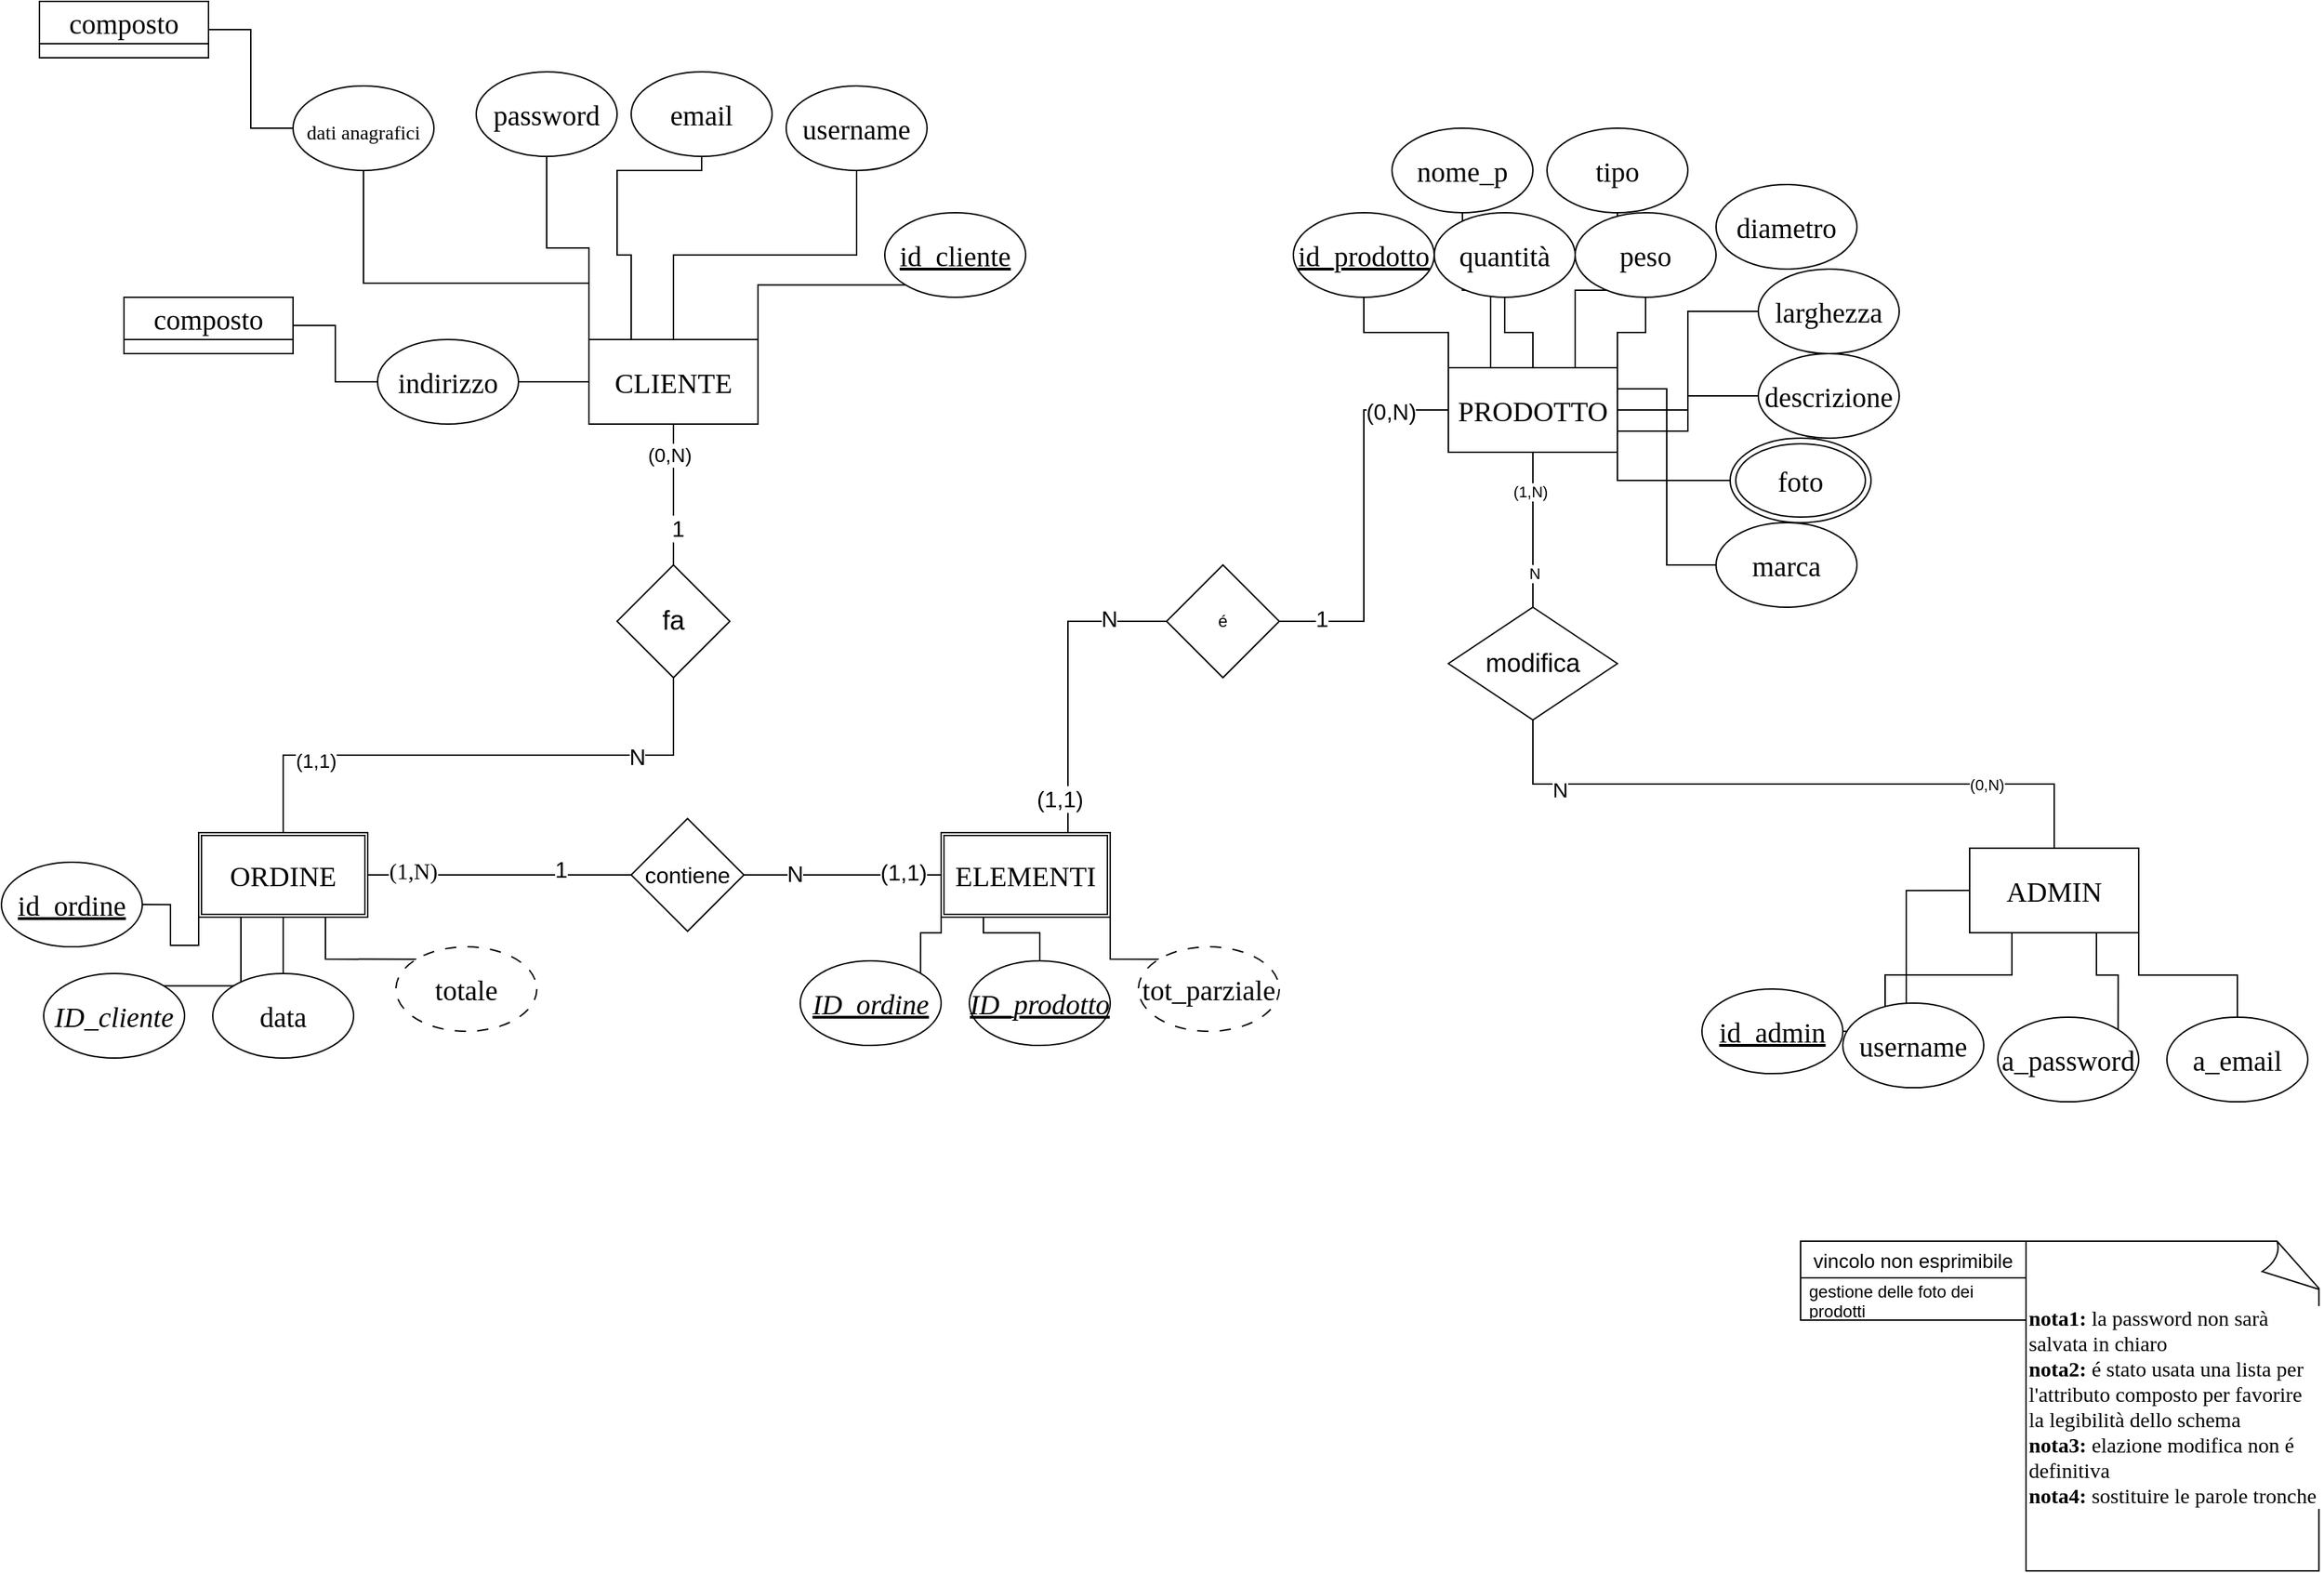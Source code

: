 <mxfile version="24.7.17">
  <diagram name="Pagina-1" id="NRdabR6jRzv1i__fMUOv">
    <mxGraphModel dx="2327" dy="1024" grid="1" gridSize="10" guides="1" tooltips="1" connect="1" arrows="1" fold="1" page="1" pageScale="1" pageWidth="827" pageHeight="1169" math="0" shadow="0">
      <root>
        <mxCell id="0" />
        <mxCell id="1" parent="0" />
        <mxCell id="-j8Uv2b7K93E1imjDtDR-1" value="vincolo non esprimibile" style="swimlane;fontStyle=0;childLayout=stackLayout;horizontal=1;startSize=26;horizontalStack=0;resizeParent=1;resizeParentMax=0;resizeLast=0;collapsible=1;marginBottom=0;align=center;fontSize=14;" parent="1" vertex="1">
          <mxGeometry x="450" y="920" width="160" height="56" as="geometry">
            <mxRectangle x="660" y="660" width="180" height="30" as="alternateBounds" />
          </mxGeometry>
        </mxCell>
        <mxCell id="gjxJROLc9OKszj8mcPuR-3" value="gestione delle foto dei prodotti" style="text;strokeColor=none;fillColor=none;align=left;verticalAlign=middle;spacingLeft=4;spacingRight=4;overflow=hidden;points=[[0,0.5],[1,0.5]];portConstraint=eastwest;rotatable=0;whiteSpace=wrap;html=1;" vertex="1" parent="-j8Uv2b7K93E1imjDtDR-1">
          <mxGeometry y="26" width="160" height="30" as="geometry" />
        </mxCell>
        <mxCell id="SjlvnA77EbKESXoycACg-14" style="edgeStyle=orthogonalEdgeStyle;rounded=0;orthogonalLoop=1;jettySize=auto;html=1;exitX=0;exitY=0.5;exitDx=0;exitDy=0;entryX=1;entryY=0.5;entryDx=0;entryDy=0;fontFamily=Times New Roman;fontSize=20;fontColor=default;endArrow=none;endFill=0;" parent="1" source="SjlvnA77EbKESXoycACg-2" target="SjlvnA77EbKESXoycACg-6" edge="1">
          <mxGeometry relative="1" as="geometry" />
        </mxCell>
        <mxCell id="SjlvnA77EbKESXoycACg-30" style="edgeStyle=orthogonalEdgeStyle;shape=connector;rounded=0;orthogonalLoop=1;jettySize=auto;html=1;exitX=0;exitY=0.25;exitDx=0;exitDy=0;entryX=0.5;entryY=1;entryDx=0;entryDy=0;strokeColor=default;align=center;verticalAlign=middle;fontFamily=Times New Roman;fontSize=20;fontColor=default;labelBackgroundColor=default;endArrow=none;endFill=0;" parent="1" source="SjlvnA77EbKESXoycACg-2" target="SjlvnA77EbKESXoycACg-28" edge="1">
          <mxGeometry relative="1" as="geometry">
            <Array as="points">
              <mxPoint x="-410" y="240" />
              <mxPoint x="-570" y="240" />
            </Array>
          </mxGeometry>
        </mxCell>
        <mxCell id="SjlvnA77EbKESXoycACg-2" value="CLIENTE" style="rounded=0;whiteSpace=wrap;html=1;fontFamily=Times New Roman;fontSize=20;" parent="1" vertex="1">
          <mxGeometry x="-410" y="280" width="120" height="60" as="geometry" />
        </mxCell>
        <mxCell id="SjlvnA77EbKESXoycACg-29" style="edgeStyle=orthogonalEdgeStyle;shape=connector;rounded=0;orthogonalLoop=1;jettySize=auto;html=1;exitX=0.5;exitY=1;exitDx=0;exitDy=0;entryX=0;entryY=0;entryDx=0;entryDy=0;strokeColor=default;align=center;verticalAlign=middle;fontFamily=Times New Roman;fontSize=20;fontColor=default;labelBackgroundColor=default;endArrow=none;endFill=0;" parent="1" source="SjlvnA77EbKESXoycACg-3" target="SjlvnA77EbKESXoycACg-2" edge="1">
          <mxGeometry relative="1" as="geometry" />
        </mxCell>
        <mxCell id="SjlvnA77EbKESXoycACg-3" value="password" style="ellipse;whiteSpace=wrap;html=1;fontSize=20;fontFamily=Times New Roman;" parent="1" vertex="1">
          <mxGeometry x="-490" y="90" width="100" height="60" as="geometry" />
        </mxCell>
        <mxCell id="SjlvnA77EbKESXoycACg-18" style="edgeStyle=orthogonalEdgeStyle;shape=connector;rounded=0;orthogonalLoop=1;jettySize=auto;html=1;exitX=0;exitY=1;exitDx=0;exitDy=0;entryX=1;entryY=0;entryDx=0;entryDy=0;strokeColor=default;align=center;verticalAlign=middle;fontFamily=Times New Roman;fontSize=20;fontColor=default;labelBackgroundColor=default;endArrow=none;endFill=0;" parent="1" source="SjlvnA77EbKESXoycACg-5" target="SjlvnA77EbKESXoycACg-2" edge="1">
          <mxGeometry relative="1" as="geometry" />
        </mxCell>
        <mxCell id="SjlvnA77EbKESXoycACg-5" value="id_cliente" style="ellipse;whiteSpace=wrap;html=1;fontSize=20;fontFamily=Times New Roman;fontStyle=4" parent="1" vertex="1">
          <mxGeometry x="-200" y="190" width="100" height="60" as="geometry" />
        </mxCell>
        <mxCell id="SjlvnA77EbKESXoycACg-13" style="edgeStyle=orthogonalEdgeStyle;rounded=0;orthogonalLoop=1;jettySize=auto;html=1;exitX=0;exitY=0.5;exitDx=0;exitDy=0;entryX=1;entryY=0.5;entryDx=0;entryDy=0;fontFamily=Times New Roman;fontSize=20;fontColor=default;endArrow=none;endFill=0;" parent="1" source="SjlvnA77EbKESXoycACg-6" target="SjlvnA77EbKESXoycACg-9" edge="1">
          <mxGeometry relative="1" as="geometry" />
        </mxCell>
        <mxCell id="SjlvnA77EbKESXoycACg-6" value="indirizzo" style="ellipse;whiteSpace=wrap;html=1;fontSize=20;fontFamily=Times New Roman;" parent="1" vertex="1">
          <mxGeometry x="-560" y="280" width="100" height="60" as="geometry" />
        </mxCell>
        <mxCell id="SjlvnA77EbKESXoycACg-16" style="edgeStyle=orthogonalEdgeStyle;shape=connector;rounded=0;orthogonalLoop=1;jettySize=auto;html=1;exitX=0.5;exitY=1;exitDx=0;exitDy=0;entryX=0.25;entryY=0;entryDx=0;entryDy=0;strokeColor=default;align=center;verticalAlign=middle;fontFamily=Times New Roman;fontSize=20;fontColor=default;labelBackgroundColor=default;endArrow=none;endFill=0;" parent="1" source="SjlvnA77EbKESXoycACg-7" target="SjlvnA77EbKESXoycACg-2" edge="1">
          <mxGeometry relative="1" as="geometry">
            <Array as="points">
              <mxPoint x="-390" y="160" />
              <mxPoint x="-390" y="220" />
              <mxPoint x="-380" y="220" />
            </Array>
          </mxGeometry>
        </mxCell>
        <mxCell id="SjlvnA77EbKESXoycACg-7" value="email" style="ellipse;whiteSpace=wrap;html=1;fontSize=20;fontFamily=Times New Roman;" parent="1" vertex="1">
          <mxGeometry x="-380" y="90" width="100" height="60" as="geometry" />
        </mxCell>
        <mxCell id="SjlvnA77EbKESXoycACg-17" style="edgeStyle=orthogonalEdgeStyle;shape=connector;rounded=0;orthogonalLoop=1;jettySize=auto;html=1;exitX=0.5;exitY=1;exitDx=0;exitDy=0;entryX=0.5;entryY=0;entryDx=0;entryDy=0;strokeColor=default;align=center;verticalAlign=middle;fontFamily=Times New Roman;fontSize=20;fontColor=default;labelBackgroundColor=default;endArrow=none;endFill=0;" parent="1" source="SjlvnA77EbKESXoycACg-8" target="SjlvnA77EbKESXoycACg-2" edge="1">
          <mxGeometry relative="1" as="geometry" />
        </mxCell>
        <mxCell id="SjlvnA77EbKESXoycACg-8" value="username" style="ellipse;whiteSpace=wrap;html=1;fontSize=20;fontFamily=Times New Roman;" parent="1" vertex="1">
          <mxGeometry x="-270" y="100" width="100" height="60" as="geometry" />
        </mxCell>
        <mxCell id="SjlvnA77EbKESXoycACg-9" value="composto" style="swimlane;fontStyle=0;childLayout=stackLayout;horizontal=1;startSize=30;horizontalStack=0;resizeParent=1;resizeParentMax=0;resizeLast=0;collapsible=1;marginBottom=0;whiteSpace=wrap;html=1;strokeColor=default;align=center;verticalAlign=middle;fontFamily=Times New Roman;fontSize=20;fontColor=default;fillColor=default;" parent="1" vertex="1" collapsed="1">
          <mxGeometry x="-740" y="250" width="120" height="40" as="geometry">
            <mxRectangle x="-250" y="280" width="140" height="210" as="alternateBounds" />
          </mxGeometry>
        </mxCell>
        <mxCell id="SjlvnA77EbKESXoycACg-10" value="civico" style="text;strokeColor=none;fillColor=none;align=left;verticalAlign=middle;spacingLeft=4;spacingRight=4;overflow=hidden;points=[[0,0.5],[1,0.5]];portConstraint=eastwest;rotatable=0;whiteSpace=wrap;html=1;fontFamily=Times New Roman;fontSize=20;fontColor=default;" parent="SjlvnA77EbKESXoycACg-9" vertex="1">
          <mxGeometry y="30" width="140" height="30" as="geometry" />
        </mxCell>
        <mxCell id="SjlvnA77EbKESXoycACg-11" value="via" style="text;strokeColor=none;fillColor=none;align=left;verticalAlign=middle;spacingLeft=4;spacingRight=4;overflow=hidden;points=[[0,0.5],[1,0.5]];portConstraint=eastwest;rotatable=0;whiteSpace=wrap;html=1;fontFamily=Times New Roman;fontSize=20;fontColor=default;" parent="SjlvnA77EbKESXoycACg-9" vertex="1">
          <mxGeometry y="60" width="140" height="30" as="geometry" />
        </mxCell>
        <mxCell id="SjlvnA77EbKESXoycACg-12" value="città" style="text;strokeColor=none;fillColor=none;align=left;verticalAlign=middle;spacingLeft=4;spacingRight=4;overflow=hidden;points=[[0,0.5],[1,0.5]];portConstraint=eastwest;rotatable=0;whiteSpace=wrap;html=1;fontFamily=Times New Roman;fontSize=20;fontColor=default;" parent="SjlvnA77EbKESXoycACg-9" vertex="1">
          <mxGeometry y="90" width="140" height="30" as="geometry" />
        </mxCell>
        <mxCell id="SjlvnA77EbKESXoycACg-21" value="provoncia" style="text;strokeColor=none;fillColor=none;align=left;verticalAlign=middle;spacingLeft=4;spacingRight=4;overflow=hidden;points=[[0,0.5],[1,0.5]];portConstraint=eastwest;rotatable=0;whiteSpace=wrap;html=1;fontFamily=Times New Roman;fontSize=20;fontColor=default;labelBackgroundColor=default;" parent="SjlvnA77EbKESXoycACg-9" vertex="1">
          <mxGeometry y="120" width="140" height="30" as="geometry" />
        </mxCell>
        <mxCell id="SjlvnA77EbKESXoycACg-24" value="nazione" style="text;strokeColor=none;fillColor=none;align=left;verticalAlign=middle;spacingLeft=4;spacingRight=4;overflow=hidden;points=[[0,0.5],[1,0.5]];portConstraint=eastwest;rotatable=0;whiteSpace=wrap;html=1;fontFamily=Times New Roman;fontSize=20;fontColor=default;labelBackgroundColor=default;" parent="SjlvnA77EbKESXoycACg-9" vertex="1">
          <mxGeometry y="150" width="140" height="30" as="geometry" />
        </mxCell>
        <mxCell id="SjlvnA77EbKESXoycACg-25" value="cap" style="text;strokeColor=none;fillColor=none;align=left;verticalAlign=middle;spacingLeft=4;spacingRight=4;overflow=hidden;points=[[0,0.5],[1,0.5]];portConstraint=eastwest;rotatable=0;whiteSpace=wrap;html=1;fontFamily=Times New Roman;fontSize=20;fontColor=default;labelBackgroundColor=default;" parent="SjlvnA77EbKESXoycACg-9" vertex="1">
          <mxGeometry y="180" width="140" height="30" as="geometry" />
        </mxCell>
        <mxCell id="SjlvnA77EbKESXoycACg-19" value="&lt;b&gt;nota1: &lt;/b&gt;la password non sarà salvata in chiaro&lt;div&gt;&lt;b&gt;nota2:&lt;/b&gt;&amp;nbsp;é stato usata una lista per l&#39;attributo composto per favorire la legibilità dello schema&lt;/div&gt;&lt;div&gt;&lt;b&gt;nota3:&lt;/b&gt;&amp;nbsp;elazione modifica non é definitiva&lt;/div&gt;&lt;div&gt;&lt;b&gt;nota4:&lt;/b&gt;&amp;nbsp;sostituire le parole tronche&lt;/div&gt;" style="whiteSpace=wrap;html=1;shape=mxgraph.basic.document;strokeColor=default;align=left;verticalAlign=middle;fontFamily=Times New Roman;fontSize=15;fontColor=default;labelBackgroundColor=default;fillColor=default;" parent="1" vertex="1">
          <mxGeometry x="610" y="920" width="210" height="234" as="geometry" />
        </mxCell>
        <mxCell id="SjlvnA77EbKESXoycACg-35" style="edgeStyle=orthogonalEdgeStyle;shape=connector;rounded=0;orthogonalLoop=1;jettySize=auto;html=1;exitX=0;exitY=0.5;exitDx=0;exitDy=0;entryX=1;entryY=0.5;entryDx=0;entryDy=0;strokeColor=default;align=center;verticalAlign=middle;fontFamily=Times New Roman;fontSize=20;fontColor=default;labelBackgroundColor=default;endArrow=none;endFill=0;" parent="1" source="SjlvnA77EbKESXoycACg-28" target="SjlvnA77EbKESXoycACg-31" edge="1">
          <mxGeometry relative="1" as="geometry" />
        </mxCell>
        <mxCell id="SjlvnA77EbKESXoycACg-28" value="&lt;font style=&quot;font-size: 14px;&quot;&gt;dati anagrafici&lt;/font&gt;" style="ellipse;whiteSpace=wrap;html=1;strokeColor=default;align=center;verticalAlign=middle;fontFamily=Times New Roman;fontSize=20;fontColor=default;labelBackgroundColor=default;fillColor=default;" parent="1" vertex="1">
          <mxGeometry x="-620" y="100" width="100" height="60" as="geometry" />
        </mxCell>
        <mxCell id="SjlvnA77EbKESXoycACg-31" value="composto" style="swimlane;fontStyle=0;childLayout=stackLayout;horizontal=1;startSize=30;horizontalStack=0;resizeParent=1;resizeParentMax=0;resizeLast=0;collapsible=1;marginBottom=0;whiteSpace=wrap;html=1;strokeColor=default;align=center;verticalAlign=middle;fontFamily=Times New Roman;fontSize=20;fontColor=default;labelBackgroundColor=default;fillColor=default;" parent="1" vertex="1" collapsed="1">
          <mxGeometry x="-800" y="40" width="120" height="40" as="geometry">
            <mxRectangle x="-310" y="70" width="140" height="120" as="alternateBounds" />
          </mxGeometry>
        </mxCell>
        <mxCell id="SjlvnA77EbKESXoycACg-32" value="nome" style="text;strokeColor=none;fillColor=none;align=left;verticalAlign=middle;spacingLeft=4;spacingRight=4;overflow=hidden;points=[[0,0.5],[1,0.5]];portConstraint=eastwest;rotatable=0;whiteSpace=wrap;html=1;fontFamily=Times New Roman;fontSize=20;fontColor=default;labelBackgroundColor=default;" parent="SjlvnA77EbKESXoycACg-31" vertex="1">
          <mxGeometry y="30" width="140" height="30" as="geometry" />
        </mxCell>
        <mxCell id="SjlvnA77EbKESXoycACg-33" value="cognome" style="text;strokeColor=none;fillColor=none;align=left;verticalAlign=middle;spacingLeft=4;spacingRight=4;overflow=hidden;points=[[0,0.5],[1,0.5]];portConstraint=eastwest;rotatable=0;whiteSpace=wrap;html=1;fontFamily=Times New Roman;fontSize=20;fontColor=default;labelBackgroundColor=default;" parent="SjlvnA77EbKESXoycACg-31" vertex="1">
          <mxGeometry y="60" width="140" height="30" as="geometry" />
        </mxCell>
        <mxCell id="SjlvnA77EbKESXoycACg-34" value="data di nascita" style="text;strokeColor=none;fillColor=none;align=left;verticalAlign=middle;spacingLeft=4;spacingRight=4;overflow=hidden;points=[[0,0.5],[1,0.5]];portConstraint=eastwest;rotatable=0;whiteSpace=wrap;html=1;fontFamily=Times New Roman;fontSize=20;fontColor=default;labelBackgroundColor=default;" parent="SjlvnA77EbKESXoycACg-31" vertex="1">
          <mxGeometry y="90" width="140" height="30" as="geometry" />
        </mxCell>
        <mxCell id="SjlvnA77EbKESXoycACg-36" value="ADMIN" style="rounded=0;whiteSpace=wrap;html=1;strokeColor=default;align=center;verticalAlign=middle;fontFamily=Times New Roman;fontSize=20;fontColor=default;labelBackgroundColor=default;fillColor=default;" parent="1" vertex="1">
          <mxGeometry x="570" y="641.05" width="120" height="60" as="geometry" />
        </mxCell>
        <mxCell id="SjlvnA77EbKESXoycACg-41" style="edgeStyle=orthogonalEdgeStyle;shape=connector;rounded=0;orthogonalLoop=1;jettySize=auto;html=1;exitX=0.5;exitY=0;exitDx=0;exitDy=0;entryX=1;entryY=1;entryDx=0;entryDy=0;strokeColor=default;align=center;verticalAlign=middle;fontFamily=Times New Roman;fontSize=20;fontColor=default;labelBackgroundColor=default;endArrow=none;endFill=0;" parent="1" source="SjlvnA77EbKESXoycACg-37" target="SjlvnA77EbKESXoycACg-36" edge="1">
          <mxGeometry relative="1" as="geometry" />
        </mxCell>
        <mxCell id="SjlvnA77EbKESXoycACg-37" value="a_email" style="ellipse;whiteSpace=wrap;html=1;fontSize=20;fontFamily=Times New Roman;" parent="1" vertex="1">
          <mxGeometry x="710" y="761.05" width="100" height="60" as="geometry" />
        </mxCell>
        <mxCell id="SjlvnA77EbKESXoycACg-42" style="edgeStyle=orthogonalEdgeStyle;shape=connector;rounded=0;orthogonalLoop=1;jettySize=auto;html=1;exitX=1;exitY=0;exitDx=0;exitDy=0;entryX=0.75;entryY=1;entryDx=0;entryDy=0;strokeColor=default;align=center;verticalAlign=middle;fontFamily=Times New Roman;fontSize=20;fontColor=default;labelBackgroundColor=default;endArrow=none;endFill=0;" parent="1" source="SjlvnA77EbKESXoycACg-38" target="SjlvnA77EbKESXoycACg-36" edge="1">
          <mxGeometry relative="1" as="geometry" />
        </mxCell>
        <mxCell id="SjlvnA77EbKESXoycACg-38" value="a_password" style="ellipse;whiteSpace=wrap;html=1;fontSize=20;fontFamily=Times New Roman;" parent="1" vertex="1">
          <mxGeometry x="590" y="761.05" width="100" height="60" as="geometry" />
        </mxCell>
        <mxCell id="SjlvnA77EbKESXoycACg-44" style="edgeStyle=orthogonalEdgeStyle;shape=connector;rounded=0;orthogonalLoop=1;jettySize=auto;html=1;exitX=1;exitY=0.5;exitDx=0;exitDy=0;entryX=0.25;entryY=1;entryDx=0;entryDy=0;strokeColor=default;align=center;verticalAlign=middle;fontFamily=Times New Roman;fontSize=20;fontColor=default;labelBackgroundColor=default;endArrow=none;endFill=0;" parent="1" source="SjlvnA77EbKESXoycACg-39" target="SjlvnA77EbKESXoycACg-36" edge="1">
          <mxGeometry relative="1" as="geometry">
            <Array as="points">
              <mxPoint x="510" y="731.05" />
              <mxPoint x="600" y="731.05" />
            </Array>
          </mxGeometry>
        </mxCell>
        <mxCell id="SjlvnA77EbKESXoycACg-45" style="edgeStyle=orthogonalEdgeStyle;shape=connector;rounded=0;orthogonalLoop=1;jettySize=auto;html=1;exitX=1;exitY=0.5;exitDx=0;exitDy=0;entryX=0;entryY=0.5;entryDx=0;entryDy=0;strokeColor=default;align=center;verticalAlign=middle;fontFamily=Times New Roman;fontSize=20;fontColor=default;labelBackgroundColor=default;endArrow=none;endFill=0;" parent="1" source="SjlvnA77EbKESXoycACg-40" target="SjlvnA77EbKESXoycACg-36" edge="1">
          <mxGeometry relative="1" as="geometry" />
        </mxCell>
        <mxCell id="SjlvnA77EbKESXoycACg-40" value="&lt;u&gt;id_admin&lt;/u&gt;" style="ellipse;whiteSpace=wrap;html=1;fontSize=20;fontFamily=Times New Roman;" parent="1" vertex="1">
          <mxGeometry x="380" y="741.05" width="100" height="60" as="geometry" />
        </mxCell>
        <mxCell id="SjlvnA77EbKESXoycACg-46" value="PRODOTTO" style="rounded=0;whiteSpace=wrap;html=1;strokeColor=default;align=center;verticalAlign=middle;fontFamily=Times New Roman;fontSize=20;fontColor=default;labelBackgroundColor=default;fillColor=default;" parent="1" vertex="1">
          <mxGeometry x="200" y="300" width="120" height="60" as="geometry" />
        </mxCell>
        <mxCell id="SjlvnA77EbKESXoycACg-63" style="edgeStyle=orthogonalEdgeStyle;shape=connector;rounded=0;orthogonalLoop=1;jettySize=auto;html=1;exitX=0.5;exitY=1;exitDx=0;exitDy=0;entryX=0.5;entryY=0;entryDx=0;entryDy=0;strokeColor=default;align=center;verticalAlign=middle;fontFamily=Times New Roman;fontSize=20;fontColor=default;labelBackgroundColor=default;endArrow=none;endFill=0;" parent="1" source="SjlvnA77EbKESXoycACg-47" target="SjlvnA77EbKESXoycACg-46" edge="1">
          <mxGeometry relative="1" as="geometry" />
        </mxCell>
        <mxCell id="SjlvnA77EbKESXoycACg-61" style="edgeStyle=orthogonalEdgeStyle;shape=connector;rounded=0;orthogonalLoop=1;jettySize=auto;html=1;exitX=0.5;exitY=1;exitDx=0;exitDy=0;entryX=1;entryY=0;entryDx=0;entryDy=0;strokeColor=default;align=center;verticalAlign=middle;fontFamily=Times New Roman;fontSize=20;fontColor=default;labelBackgroundColor=default;endArrow=none;endFill=0;" parent="1" source="SjlvnA77EbKESXoycACg-48" target="SjlvnA77EbKESXoycACg-46" edge="1">
          <mxGeometry relative="1" as="geometry" />
        </mxCell>
        <mxCell id="SjlvnA77EbKESXoycACg-60" style="edgeStyle=orthogonalEdgeStyle;shape=connector;rounded=0;orthogonalLoop=1;jettySize=auto;html=1;exitX=0;exitY=0.5;exitDx=0;exitDy=0;entryX=1;entryY=0.25;entryDx=0;entryDy=0;strokeColor=default;align=center;verticalAlign=middle;fontFamily=Times New Roman;fontSize=20;fontColor=default;labelBackgroundColor=default;endArrow=none;endFill=0;" parent="1" source="SjlvnA77EbKESXoycACg-49" target="SjlvnA77EbKESXoycACg-46" edge="1">
          <mxGeometry relative="1" as="geometry" />
        </mxCell>
        <mxCell id="SjlvnA77EbKESXoycACg-49" value="marca" style="ellipse;whiteSpace=wrap;html=1;fontSize=20;fontFamily=Times New Roman;" parent="1" vertex="1">
          <mxGeometry x="390" y="410" width="100" height="60" as="geometry" />
        </mxCell>
        <mxCell id="SjlvnA77EbKESXoycACg-57" style="edgeStyle=orthogonalEdgeStyle;shape=connector;rounded=0;orthogonalLoop=1;jettySize=auto;html=1;exitX=0;exitY=0.5;exitDx=0;exitDy=0;entryX=1;entryY=1;entryDx=0;entryDy=0;strokeColor=default;align=center;verticalAlign=middle;fontFamily=Times New Roman;fontSize=20;fontColor=default;labelBackgroundColor=default;endArrow=none;endFill=0;" parent="1" source="0uigxhlXDYKZX2fZEs79-1" target="SjlvnA77EbKESXoycACg-46" edge="1">
          <mxGeometry relative="1" as="geometry">
            <mxPoint x="400" y="380" as="sourcePoint" />
          </mxGeometry>
        </mxCell>
        <mxCell id="SjlvnA77EbKESXoycACg-58" style="edgeStyle=orthogonalEdgeStyle;shape=connector;rounded=0;orthogonalLoop=1;jettySize=auto;html=1;exitX=0;exitY=0.5;exitDx=0;exitDy=0;entryX=1;entryY=0.75;entryDx=0;entryDy=0;strokeColor=default;align=center;verticalAlign=middle;fontFamily=Times New Roman;fontSize=20;fontColor=default;labelBackgroundColor=default;endArrow=none;endFill=0;" parent="1" source="SjlvnA77EbKESXoycACg-51" target="SjlvnA77EbKESXoycACg-46" edge="1">
          <mxGeometry relative="1" as="geometry" />
        </mxCell>
        <mxCell id="SjlvnA77EbKESXoycACg-51" value="descrizione" style="ellipse;whiteSpace=wrap;html=1;fontSize=20;fontFamily=Times New Roman;" parent="1" vertex="1">
          <mxGeometry x="420" y="290" width="100" height="60" as="geometry" />
        </mxCell>
        <mxCell id="SjlvnA77EbKESXoycACg-65" style="edgeStyle=orthogonalEdgeStyle;shape=connector;rounded=0;orthogonalLoop=1;jettySize=auto;html=1;exitX=0.5;exitY=1;exitDx=0;exitDy=0;entryX=0;entryY=0;entryDx=0;entryDy=0;strokeColor=default;align=center;verticalAlign=middle;fontFamily=Times New Roman;fontSize=20;fontColor=default;labelBackgroundColor=default;endArrow=none;endFill=0;" parent="1" source="SjlvnA77EbKESXoycACg-52" target="SjlvnA77EbKESXoycACg-46" edge="1">
          <mxGeometry relative="1" as="geometry" />
        </mxCell>
        <mxCell id="SjlvnA77EbKESXoycACg-52" value="&lt;u&gt;id_prodotto&lt;/u&gt;" style="ellipse;whiteSpace=wrap;html=1;fontSize=20;fontFamily=Times New Roman;" parent="1" vertex="1">
          <mxGeometry x="90" y="190" width="100" height="60" as="geometry" />
        </mxCell>
        <mxCell id="SjlvnA77EbKESXoycACg-53" value="diametro" style="ellipse;whiteSpace=wrap;html=1;fontSize=20;fontFamily=Times New Roman;" parent="1" vertex="1">
          <mxGeometry x="390" y="170" width="100" height="60" as="geometry" />
        </mxCell>
        <mxCell id="SjlvnA77EbKESXoycACg-64" style="edgeStyle=orthogonalEdgeStyle;shape=connector;rounded=0;orthogonalLoop=1;jettySize=auto;html=1;exitX=0.5;exitY=1;exitDx=0;exitDy=0;entryX=0.25;entryY=0;entryDx=0;entryDy=0;strokeColor=default;align=center;verticalAlign=middle;fontFamily=Times New Roman;fontSize=20;fontColor=default;labelBackgroundColor=default;endArrow=none;endFill=0;" parent="1" source="SjlvnA77EbKESXoycACg-54" target="SjlvnA77EbKESXoycACg-46" edge="1">
          <mxGeometry relative="1" as="geometry" />
        </mxCell>
        <mxCell id="SjlvnA77EbKESXoycACg-54" value="nome_p" style="ellipse;whiteSpace=wrap;html=1;fontSize=20;fontFamily=Times New Roman;" parent="1" vertex="1">
          <mxGeometry x="160" y="130" width="100" height="60" as="geometry" />
        </mxCell>
        <mxCell id="SjlvnA77EbKESXoycACg-62" style="edgeStyle=orthogonalEdgeStyle;shape=connector;rounded=0;orthogonalLoop=1;jettySize=auto;html=1;exitX=0.5;exitY=1;exitDx=0;exitDy=0;entryX=0.75;entryY=0;entryDx=0;entryDy=0;strokeColor=default;align=center;verticalAlign=middle;fontFamily=Times New Roman;fontSize=20;fontColor=default;labelBackgroundColor=default;endArrow=none;endFill=0;" parent="1" source="SjlvnA77EbKESXoycACg-55" target="SjlvnA77EbKESXoycACg-46" edge="1">
          <mxGeometry relative="1" as="geometry" />
        </mxCell>
        <mxCell id="SjlvnA77EbKESXoycACg-55" value="tipo" style="ellipse;whiteSpace=wrap;html=1;fontSize=20;fontFamily=Times New Roman;" parent="1" vertex="1">
          <mxGeometry x="270" y="130" width="100" height="60" as="geometry" />
        </mxCell>
        <mxCell id="SjlvnA77EbKESXoycACg-59" style="edgeStyle=orthogonalEdgeStyle;shape=connector;rounded=0;orthogonalLoop=1;jettySize=auto;html=1;exitX=0;exitY=0.5;exitDx=0;exitDy=0;entryX=1;entryY=0.5;entryDx=0;entryDy=0;strokeColor=default;align=center;verticalAlign=middle;fontFamily=Times New Roman;fontSize=20;fontColor=default;labelBackgroundColor=default;endArrow=none;endFill=0;" parent="1" source="SjlvnA77EbKESXoycACg-56" target="SjlvnA77EbKESXoycACg-46" edge="1">
          <mxGeometry relative="1" as="geometry" />
        </mxCell>
        <mxCell id="SjlvnA77EbKESXoycACg-56" value="larghezza" style="ellipse;whiteSpace=wrap;html=1;fontSize=20;fontFamily=Times New Roman;" parent="1" vertex="1">
          <mxGeometry x="420" y="230" width="100" height="60" as="geometry" />
        </mxCell>
        <mxCell id="SjlvnA77EbKESXoycACg-47" value="quantità" style="ellipse;whiteSpace=wrap;html=1;fontSize=20;fontFamily=Times New Roman;" parent="1" vertex="1">
          <mxGeometry x="190" y="190" width="100" height="60" as="geometry" />
        </mxCell>
        <mxCell id="SjlvnA77EbKESXoycACg-48" value="peso" style="ellipse;whiteSpace=wrap;html=1;fontSize=20;fontFamily=Times New Roman;" parent="1" vertex="1">
          <mxGeometry x="290" y="190" width="100" height="60" as="geometry" />
        </mxCell>
        <mxCell id="0uigxhlXDYKZX2fZEs79-1" value="&lt;font face=&quot;Times New Roman&quot; style=&quot;font-size: 20px;&quot;&gt;foto&lt;/font&gt;" style="ellipse;shape=doubleEllipse;whiteSpace=wrap;html=1;" parent="1" vertex="1">
          <mxGeometry x="400" y="350" width="100" height="60" as="geometry" />
        </mxCell>
        <mxCell id="SjlvnA77EbKESXoycACg-39" value="username" style="ellipse;whiteSpace=wrap;html=1;fontSize=20;fontFamily=Times New Roman;" parent="1" vertex="1">
          <mxGeometry x="480" y="751.05" width="100" height="60" as="geometry" />
        </mxCell>
        <mxCell id="0uigxhlXDYKZX2fZEs79-4" style="edgeStyle=orthogonalEdgeStyle;rounded=0;orthogonalLoop=1;jettySize=auto;html=1;exitX=0.5;exitY=0;exitDx=0;exitDy=0;entryX=0.5;entryY=1;entryDx=0;entryDy=0;endArrow=none;endFill=0;" parent="1" source="0uigxhlXDYKZX2fZEs79-3" target="SjlvnA77EbKESXoycACg-46" edge="1">
          <mxGeometry relative="1" as="geometry" />
        </mxCell>
        <mxCell id="0uigxhlXDYKZX2fZEs79-6" value="(1,N)" style="edgeLabel;html=1;align=center;verticalAlign=middle;resizable=0;points=[];" parent="0uigxhlXDYKZX2fZEs79-4" vertex="1" connectable="0">
          <mxGeometry x="0.495" y="2" relative="1" as="geometry">
            <mxPoint as="offset" />
          </mxGeometry>
        </mxCell>
        <mxCell id="0uigxhlXDYKZX2fZEs79-9" value="N" style="edgeLabel;html=1;align=center;verticalAlign=middle;resizable=0;points=[];" parent="0uigxhlXDYKZX2fZEs79-4" vertex="1" connectable="0">
          <mxGeometry x="-0.552" y="-1" relative="1" as="geometry">
            <mxPoint as="offset" />
          </mxGeometry>
        </mxCell>
        <mxCell id="0uigxhlXDYKZX2fZEs79-5" style="edgeStyle=orthogonalEdgeStyle;rounded=0;orthogonalLoop=1;jettySize=auto;html=1;exitX=0.5;exitY=1;exitDx=0;exitDy=0;entryX=0.5;entryY=0;entryDx=0;entryDy=0;endArrow=none;endFill=0;" parent="1" source="0uigxhlXDYKZX2fZEs79-3" target="SjlvnA77EbKESXoycACg-36" edge="1">
          <mxGeometry relative="1" as="geometry" />
        </mxCell>
        <mxCell id="0uigxhlXDYKZX2fZEs79-7" value="(0,N)" style="edgeLabel;html=1;align=center;verticalAlign=middle;resizable=0;points=[];" parent="0uigxhlXDYKZX2fZEs79-5" vertex="1" connectable="0">
          <mxGeometry x="0.591" relative="1" as="geometry">
            <mxPoint as="offset" />
          </mxGeometry>
        </mxCell>
        <mxCell id="0uigxhlXDYKZX2fZEs79-8" value="N" style="edgeLabel;html=1;align=center;verticalAlign=middle;resizable=0;points=[];fontSize=15;" parent="0uigxhlXDYKZX2fZEs79-5" vertex="1" connectable="0">
          <mxGeometry x="-0.722" y="-3" relative="1" as="geometry">
            <mxPoint as="offset" />
          </mxGeometry>
        </mxCell>
        <mxCell id="0uigxhlXDYKZX2fZEs79-3" value="&lt;font style=&quot;font-size: 18px;&quot;&gt;modifica&lt;/font&gt;" style="rhombus;whiteSpace=wrap;html=1;" parent="1" vertex="1">
          <mxGeometry x="200" y="470" width="120" height="80" as="geometry" />
        </mxCell>
        <mxCell id="0uigxhlXDYKZX2fZEs79-12" style="edgeStyle=orthogonalEdgeStyle;rounded=0;orthogonalLoop=1;jettySize=auto;html=1;exitX=0.5;exitY=0;exitDx=0;exitDy=0;entryX=0.5;entryY=1;entryDx=0;entryDy=0;endArrow=none;endFill=0;" parent="1" source="0uigxhlXDYKZX2fZEs79-11" target="SjlvnA77EbKESXoycACg-2" edge="1">
          <mxGeometry relative="1" as="geometry" />
        </mxCell>
        <mxCell id="0uigxhlXDYKZX2fZEs79-16" value="&lt;font style=&quot;font-size: 14px;&quot;&gt;(0,N)&lt;/font&gt;" style="edgeLabel;html=1;align=center;verticalAlign=middle;resizable=0;points=[];fontFamily=Helvetica;fontSize=11;fontColor=default;labelBackgroundColor=default;" parent="0uigxhlXDYKZX2fZEs79-12" vertex="1" connectable="0">
          <mxGeometry x="0.559" y="3" relative="1" as="geometry">
            <mxPoint as="offset" />
          </mxGeometry>
        </mxCell>
        <mxCell id="0uigxhlXDYKZX2fZEs79-18" value="&lt;font style=&quot;font-size: 16px;&quot;&gt;1&lt;/font&gt;" style="edgeLabel;html=1;align=center;verticalAlign=middle;resizable=0;points=[];fontFamily=Helvetica;fontSize=11;fontColor=default;labelBackgroundColor=default;" parent="0uigxhlXDYKZX2fZEs79-12" vertex="1" connectable="0">
          <mxGeometry x="-0.477" y="-3" relative="1" as="geometry">
            <mxPoint as="offset" />
          </mxGeometry>
        </mxCell>
        <mxCell id="0uigxhlXDYKZX2fZEs79-11" value="&lt;font style=&quot;font-size: 19px;&quot;&gt;fa&lt;/font&gt;" style="rhombus;whiteSpace=wrap;html=1;" parent="1" vertex="1">
          <mxGeometry x="-390" y="440" width="80" height="80" as="geometry" />
        </mxCell>
        <mxCell id="0uigxhlXDYKZX2fZEs79-15" style="edgeStyle=orthogonalEdgeStyle;shape=connector;rounded=0;orthogonalLoop=1;jettySize=auto;html=1;exitX=0.5;exitY=0;exitDx=0;exitDy=0;entryX=0.5;entryY=1;entryDx=0;entryDy=0;strokeColor=default;align=center;verticalAlign=middle;fontFamily=Helvetica;fontSize=11;fontColor=default;labelBackgroundColor=default;endArrow=none;endFill=0;" parent="1" source="0uigxhlXDYKZX2fZEs79-14" target="0uigxhlXDYKZX2fZEs79-11" edge="1">
          <mxGeometry relative="1" as="geometry" />
        </mxCell>
        <mxCell id="0uigxhlXDYKZX2fZEs79-17" value="&lt;font style=&quot;font-size: 14px;&quot;&gt;(1,1)&lt;/font&gt;" style="edgeLabel;html=1;align=center;verticalAlign=middle;resizable=0;points=[];fontFamily=Helvetica;fontSize=11;fontColor=default;labelBackgroundColor=default;" parent="0uigxhlXDYKZX2fZEs79-15" vertex="1" connectable="0">
          <mxGeometry x="-0.599" y="-4" relative="1" as="geometry">
            <mxPoint as="offset" />
          </mxGeometry>
        </mxCell>
        <mxCell id="0uigxhlXDYKZX2fZEs79-19" value="&lt;span style=&quot;font-size: 16px;&quot;&gt;N&lt;/span&gt;" style="edgeLabel;html=1;align=center;verticalAlign=middle;resizable=0;points=[];fontFamily=Helvetica;fontSize=11;fontColor=default;labelBackgroundColor=default;" parent="0uigxhlXDYKZX2fZEs79-15" vertex="1" connectable="0">
          <mxGeometry x="0.58" y="-1" relative="1" as="geometry">
            <mxPoint as="offset" />
          </mxGeometry>
        </mxCell>
        <mxCell id="0uigxhlXDYKZX2fZEs79-14" value="ORDINE" style="shape=ext;double=1;rounded=0;whiteSpace=wrap;html=1;fontFamily=Times New Roman;fontSize=20;fontColor=default;labelBackgroundColor=default;" parent="1" vertex="1">
          <mxGeometry x="-687" y="630" width="120" height="60" as="geometry" />
        </mxCell>
        <mxCell id="0uigxhlXDYKZX2fZEs79-26" style="edgeStyle=orthogonalEdgeStyle;shape=connector;rounded=0;orthogonalLoop=1;jettySize=auto;html=1;exitX=1;exitY=0.5;exitDx=0;exitDy=0;entryX=0;entryY=1;entryDx=0;entryDy=0;strokeColor=default;align=center;verticalAlign=middle;fontFamily=Helvetica;fontSize=11;fontColor=default;labelBackgroundColor=default;endArrow=none;endFill=0;" parent="1" source="0uigxhlXDYKZX2fZEs79-20" target="0uigxhlXDYKZX2fZEs79-14" edge="1">
          <mxGeometry relative="1" as="geometry" />
        </mxCell>
        <mxCell id="0uigxhlXDYKZX2fZEs79-20" value="id_ordine" style="ellipse;whiteSpace=wrap;html=1;fontSize=20;fontFamily=Times New Roman;fontStyle=4" parent="1" vertex="1">
          <mxGeometry x="-827" y="651.05" width="100" height="60" as="geometry" />
        </mxCell>
        <mxCell id="0uigxhlXDYKZX2fZEs79-25" style="edgeStyle=orthogonalEdgeStyle;shape=connector;rounded=0;orthogonalLoop=1;jettySize=auto;html=1;exitX=1;exitY=0;exitDx=0;exitDy=0;entryX=0.25;entryY=1;entryDx=0;entryDy=0;strokeColor=default;align=center;verticalAlign=middle;fontFamily=Helvetica;fontSize=11;fontColor=default;labelBackgroundColor=default;endArrow=none;endFill=0;" parent="1" source="0uigxhlXDYKZX2fZEs79-21" target="0uigxhlXDYKZX2fZEs79-14" edge="1">
          <mxGeometry relative="1" as="geometry" />
        </mxCell>
        <mxCell id="0uigxhlXDYKZX2fZEs79-21" value="&lt;i&gt;ID_cliente&lt;/i&gt;" style="ellipse;whiteSpace=wrap;html=1;fontSize=20;fontFamily=Times New Roman;" parent="1" vertex="1">
          <mxGeometry x="-797" y="730" width="100" height="60" as="geometry" />
        </mxCell>
        <mxCell id="0uigxhlXDYKZX2fZEs79-24" style="edgeStyle=orthogonalEdgeStyle;shape=connector;rounded=0;orthogonalLoop=1;jettySize=auto;html=1;exitX=0.5;exitY=0;exitDx=0;exitDy=0;entryX=0.5;entryY=1;entryDx=0;entryDy=0;strokeColor=default;align=center;verticalAlign=middle;fontFamily=Helvetica;fontSize=11;fontColor=default;labelBackgroundColor=default;endArrow=none;endFill=0;" parent="1" source="0uigxhlXDYKZX2fZEs79-22" target="0uigxhlXDYKZX2fZEs79-14" edge="1">
          <mxGeometry relative="1" as="geometry" />
        </mxCell>
        <mxCell id="0uigxhlXDYKZX2fZEs79-22" value="data" style="ellipse;whiteSpace=wrap;html=1;fontSize=20;fontFamily=Times New Roman;" parent="1" vertex="1">
          <mxGeometry x="-677" y="730" width="100" height="60" as="geometry" />
        </mxCell>
        <mxCell id="0uigxhlXDYKZX2fZEs79-27" style="edgeStyle=orthogonalEdgeStyle;shape=connector;rounded=0;orthogonalLoop=1;jettySize=auto;html=1;exitX=0;exitY=0;exitDx=0;exitDy=0;entryX=0.75;entryY=1;entryDx=0;entryDy=0;strokeColor=default;align=center;verticalAlign=middle;fontFamily=Helvetica;fontSize=11;fontColor=default;labelBackgroundColor=default;endArrow=none;endFill=0;" parent="1" source="0uigxhlXDYKZX2fZEs79-23" target="0uigxhlXDYKZX2fZEs79-14" edge="1">
          <mxGeometry relative="1" as="geometry" />
        </mxCell>
        <mxCell id="0uigxhlXDYKZX2fZEs79-23" value="totale" style="ellipse;whiteSpace=wrap;html=1;fontSize=20;fontFamily=Times New Roman;dashed=1;dashPattern=8 8;" parent="1" vertex="1">
          <mxGeometry x="-547" y="711.05" width="100" height="60" as="geometry" />
        </mxCell>
        <mxCell id="ErvmEHrbimVohfqIZDGu-5" style="edgeStyle=orthogonalEdgeStyle;rounded=0;orthogonalLoop=1;jettySize=auto;html=1;exitX=0;exitY=0.5;exitDx=0;exitDy=0;endArrow=none;endFill=0;entryX=1;entryY=0.5;entryDx=0;entryDy=0;" parent="1" source="0uigxhlXDYKZX2fZEs79-28" target="0uigxhlXDYKZX2fZEs79-14" edge="1">
          <mxGeometry relative="1" as="geometry">
            <mxPoint x="-490" y="650.0" as="targetPoint" />
          </mxGeometry>
        </mxCell>
        <mxCell id="ErvmEHrbimVohfqIZDGu-14" value="&lt;font face=&quot;Times New Roman&quot; style=&quot;font-size: 16px;&quot;&gt;(1,N)&lt;/font&gt;" style="edgeLabel;html=1;align=center;verticalAlign=middle;resizable=0;points=[];" parent="ErvmEHrbimVohfqIZDGu-5" vertex="1" connectable="0">
          <mxGeometry x="0.657" y="-3" relative="1" as="geometry">
            <mxPoint as="offset" />
          </mxGeometry>
        </mxCell>
        <mxCell id="ErvmEHrbimVohfqIZDGu-17" value="&lt;font style=&quot;font-size: 16px;&quot;&gt;1&lt;/font&gt;" style="edgeLabel;html=1;align=center;verticalAlign=middle;resizable=0;points=[];fontFamily=Helvetica;fontSize=11;fontColor=default;labelBackgroundColor=default;" parent="ErvmEHrbimVohfqIZDGu-5" vertex="1" connectable="0">
          <mxGeometry x="-0.463" y="-4" relative="1" as="geometry">
            <mxPoint as="offset" />
          </mxGeometry>
        </mxCell>
        <mxCell id="0uigxhlXDYKZX2fZEs79-28" value="&lt;font style=&quot;font-size: 16px;&quot;&gt;contiene&lt;/font&gt;" style="rhombus;whiteSpace=wrap;html=1;" parent="1" vertex="1">
          <mxGeometry x="-380" y="620" width="80" height="80" as="geometry" />
        </mxCell>
        <mxCell id="ErvmEHrbimVohfqIZDGu-4" style="edgeStyle=orthogonalEdgeStyle;rounded=0;orthogonalLoop=1;jettySize=auto;html=1;exitX=1;exitY=0.5;exitDx=0;exitDy=0;entryX=0;entryY=0.5;entryDx=0;entryDy=0;endArrow=none;endFill=0;fontSize=16;" parent="1" source="0uigxhlXDYKZX2fZEs79-29" target="SjlvnA77EbKESXoycACg-46" edge="1">
          <mxGeometry relative="1" as="geometry" />
        </mxCell>
        <mxCell id="ErvmEHrbimVohfqIZDGu-20" value="&lt;font style=&quot;font-size: 16px;&quot;&gt;(0,N)&lt;/font&gt;" style="edgeLabel;html=1;align=center;verticalAlign=middle;resizable=0;points=[];fontFamily=Helvetica;fontSize=11;fontColor=default;labelBackgroundColor=default;" parent="ErvmEHrbimVohfqIZDGu-4" vertex="1" connectable="0">
          <mxGeometry x="0.694" y="-1" relative="1" as="geometry">
            <mxPoint as="offset" />
          </mxGeometry>
        </mxCell>
        <mxCell id="ErvmEHrbimVohfqIZDGu-21" value="&lt;font style=&quot;font-size: 16px;&quot;&gt;1&lt;/font&gt;" style="edgeLabel;html=1;align=center;verticalAlign=middle;resizable=0;points=[];fontFamily=Helvetica;fontSize=11;fontColor=default;labelBackgroundColor=default;" parent="ErvmEHrbimVohfqIZDGu-4" vertex="1" connectable="0">
          <mxGeometry x="-0.781" y="2" relative="1" as="geometry">
            <mxPoint as="offset" />
          </mxGeometry>
        </mxCell>
        <mxCell id="0uigxhlXDYKZX2fZEs79-29" value="é" style="rhombus;whiteSpace=wrap;html=1;" parent="1" vertex="1">
          <mxGeometry y="440" width="80" height="80" as="geometry" />
        </mxCell>
        <mxCell id="ErvmEHrbimVohfqIZDGu-3" style="edgeStyle=orthogonalEdgeStyle;rounded=0;orthogonalLoop=1;jettySize=auto;html=1;exitX=0.75;exitY=0;exitDx=0;exitDy=0;entryX=0;entryY=0.5;entryDx=0;entryDy=0;endArrow=none;endFill=0;fontSize=16;" parent="1" source="ErvmEHrbimVohfqIZDGu-2" target="0uigxhlXDYKZX2fZEs79-29" edge="1">
          <mxGeometry relative="1" as="geometry" />
        </mxCell>
        <mxCell id="ErvmEHrbimVohfqIZDGu-19" value="&lt;font style=&quot;font-size: 16px;&quot;&gt;(1,1)&lt;/font&gt;" style="edgeLabel;html=1;align=center;verticalAlign=middle;resizable=0;points=[];fontFamily=Helvetica;fontSize=11;fontColor=default;labelBackgroundColor=default;" parent="ErvmEHrbimVohfqIZDGu-3" vertex="1" connectable="0">
          <mxGeometry x="-0.782" y="6" relative="1" as="geometry">
            <mxPoint as="offset" />
          </mxGeometry>
        </mxCell>
        <mxCell id="ErvmEHrbimVohfqIZDGu-22" value="&lt;font style=&quot;font-size: 16px;&quot;&gt;N&lt;/font&gt;" style="edgeLabel;html=1;align=center;verticalAlign=middle;resizable=0;points=[];fontFamily=Helvetica;fontSize=11;fontColor=default;labelBackgroundColor=default;" parent="ErvmEHrbimVohfqIZDGu-3" vertex="1" connectable="0">
          <mxGeometry x="0.624" y="2" relative="1" as="geometry">
            <mxPoint as="offset" />
          </mxGeometry>
        </mxCell>
        <mxCell id="ErvmEHrbimVohfqIZDGu-6" style="edgeStyle=orthogonalEdgeStyle;rounded=0;orthogonalLoop=1;jettySize=auto;html=1;exitX=0;exitY=0.5;exitDx=0;exitDy=0;entryX=1;entryY=0.5;entryDx=0;entryDy=0;endArrow=none;endFill=0;" parent="1" source="ErvmEHrbimVohfqIZDGu-2" target="0uigxhlXDYKZX2fZEs79-28" edge="1">
          <mxGeometry relative="1" as="geometry" />
        </mxCell>
        <mxCell id="ErvmEHrbimVohfqIZDGu-16" value="&lt;font style=&quot;font-size: 16px;&quot;&gt;(1,1)&lt;/font&gt;" style="edgeLabel;html=1;align=center;verticalAlign=middle;resizable=0;points=[];fontFamily=Helvetica;fontSize=11;fontColor=default;labelBackgroundColor=default;" parent="ErvmEHrbimVohfqIZDGu-6" vertex="1" connectable="0">
          <mxGeometry x="-0.615" y="-2" relative="1" as="geometry">
            <mxPoint as="offset" />
          </mxGeometry>
        </mxCell>
        <mxCell id="ErvmEHrbimVohfqIZDGu-18" value="&lt;font style=&quot;font-size: 16px;&quot;&gt;N&lt;/font&gt;" style="edgeLabel;html=1;align=center;verticalAlign=middle;resizable=0;points=[];fontFamily=Helvetica;fontSize=11;fontColor=default;labelBackgroundColor=default;" parent="ErvmEHrbimVohfqIZDGu-6" vertex="1" connectable="0">
          <mxGeometry x="0.491" y="-1" relative="1" as="geometry">
            <mxPoint as="offset" />
          </mxGeometry>
        </mxCell>
        <mxCell id="ErvmEHrbimVohfqIZDGu-2" value="ELEMENTI" style="shape=ext;double=1;rounded=0;whiteSpace=wrap;html=1;fontFamily=Times New Roman;fontSize=20;fontColor=default;labelBackgroundColor=default;" parent="1" vertex="1">
          <mxGeometry x="-160" y="630" width="120" height="60" as="geometry" />
        </mxCell>
        <mxCell id="ErvmEHrbimVohfqIZDGu-10" style="edgeStyle=orthogonalEdgeStyle;rounded=0;orthogonalLoop=1;jettySize=auto;html=1;exitX=0.5;exitY=0;exitDx=0;exitDy=0;entryX=0.25;entryY=1;entryDx=0;entryDy=0;endArrow=none;endFill=0;" parent="1" source="ErvmEHrbimVohfqIZDGu-7" target="ErvmEHrbimVohfqIZDGu-2" edge="1">
          <mxGeometry relative="1" as="geometry" />
        </mxCell>
        <mxCell id="ErvmEHrbimVohfqIZDGu-7" value="&lt;i&gt;ID_prodotto&lt;/i&gt;" style="ellipse;whiteSpace=wrap;html=1;fontSize=20;fontFamily=Times New Roman;fontStyle=4" parent="1" vertex="1">
          <mxGeometry x="-140" y="721.05" width="100" height="60" as="geometry" />
        </mxCell>
        <mxCell id="ErvmEHrbimVohfqIZDGu-9" style="edgeStyle=orthogonalEdgeStyle;rounded=0;orthogonalLoop=1;jettySize=auto;html=1;exitX=1;exitY=0;exitDx=0;exitDy=0;entryX=0;entryY=1;entryDx=0;entryDy=0;endArrow=none;endFill=0;" parent="1" source="ErvmEHrbimVohfqIZDGu-8" target="ErvmEHrbimVohfqIZDGu-2" edge="1">
          <mxGeometry relative="1" as="geometry" />
        </mxCell>
        <mxCell id="ErvmEHrbimVohfqIZDGu-8" value="&lt;i&gt;ID_ordine&lt;/i&gt;" style="ellipse;whiteSpace=wrap;html=1;fontSize=20;fontFamily=Times New Roman;fontStyle=4" parent="1" vertex="1">
          <mxGeometry x="-260" y="721.05" width="100" height="60" as="geometry" />
        </mxCell>
        <mxCell id="ErvmEHrbimVohfqIZDGu-13" style="edgeStyle=orthogonalEdgeStyle;rounded=0;orthogonalLoop=1;jettySize=auto;html=1;exitX=0;exitY=0;exitDx=0;exitDy=0;entryX=1;entryY=1;entryDx=0;entryDy=0;endArrow=none;endFill=0;" parent="1" source="ErvmEHrbimVohfqIZDGu-12" target="ErvmEHrbimVohfqIZDGu-2" edge="1">
          <mxGeometry relative="1" as="geometry" />
        </mxCell>
        <mxCell id="ErvmEHrbimVohfqIZDGu-12" value="tot_parziale" style="ellipse;whiteSpace=wrap;html=1;fontSize=20;fontFamily=Times New Roman;dashed=1;dashPattern=8 8;" parent="1" vertex="1">
          <mxGeometry x="-20" y="711.05" width="100" height="60" as="geometry" />
        </mxCell>
      </root>
    </mxGraphModel>
  </diagram>
</mxfile>
